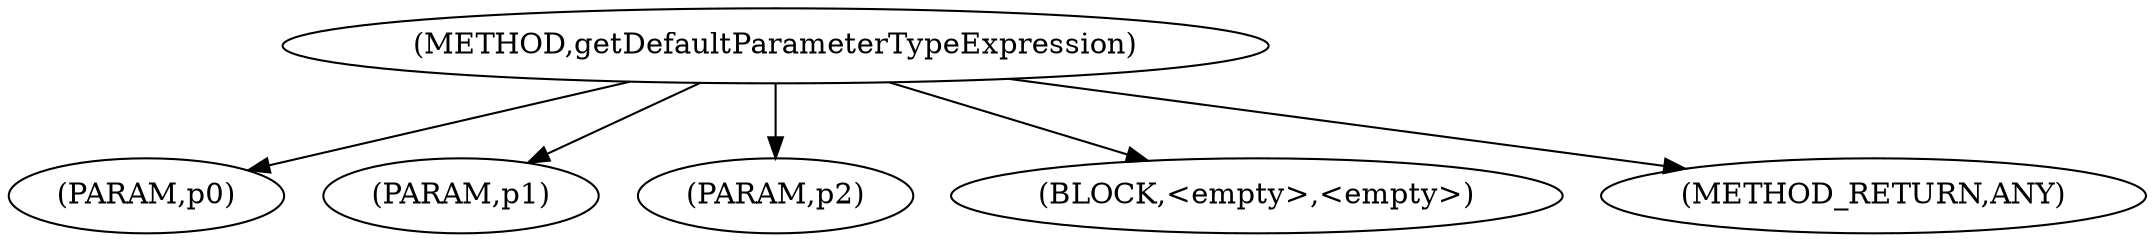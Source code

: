 digraph "getDefaultParameterTypeExpression" {  
"1634" [label = <(METHOD,getDefaultParameterTypeExpression)> ]
"1635" [label = <(PARAM,p0)> ]
"1636" [label = <(PARAM,p1)> ]
"1637" [label = <(PARAM,p2)> ]
"1638" [label = <(BLOCK,&lt;empty&gt;,&lt;empty&gt;)> ]
"1639" [label = <(METHOD_RETURN,ANY)> ]
  "1634" -> "1635" 
  "1634" -> "1636" 
  "1634" -> "1638" 
  "1634" -> "1637" 
  "1634" -> "1639" 
}
